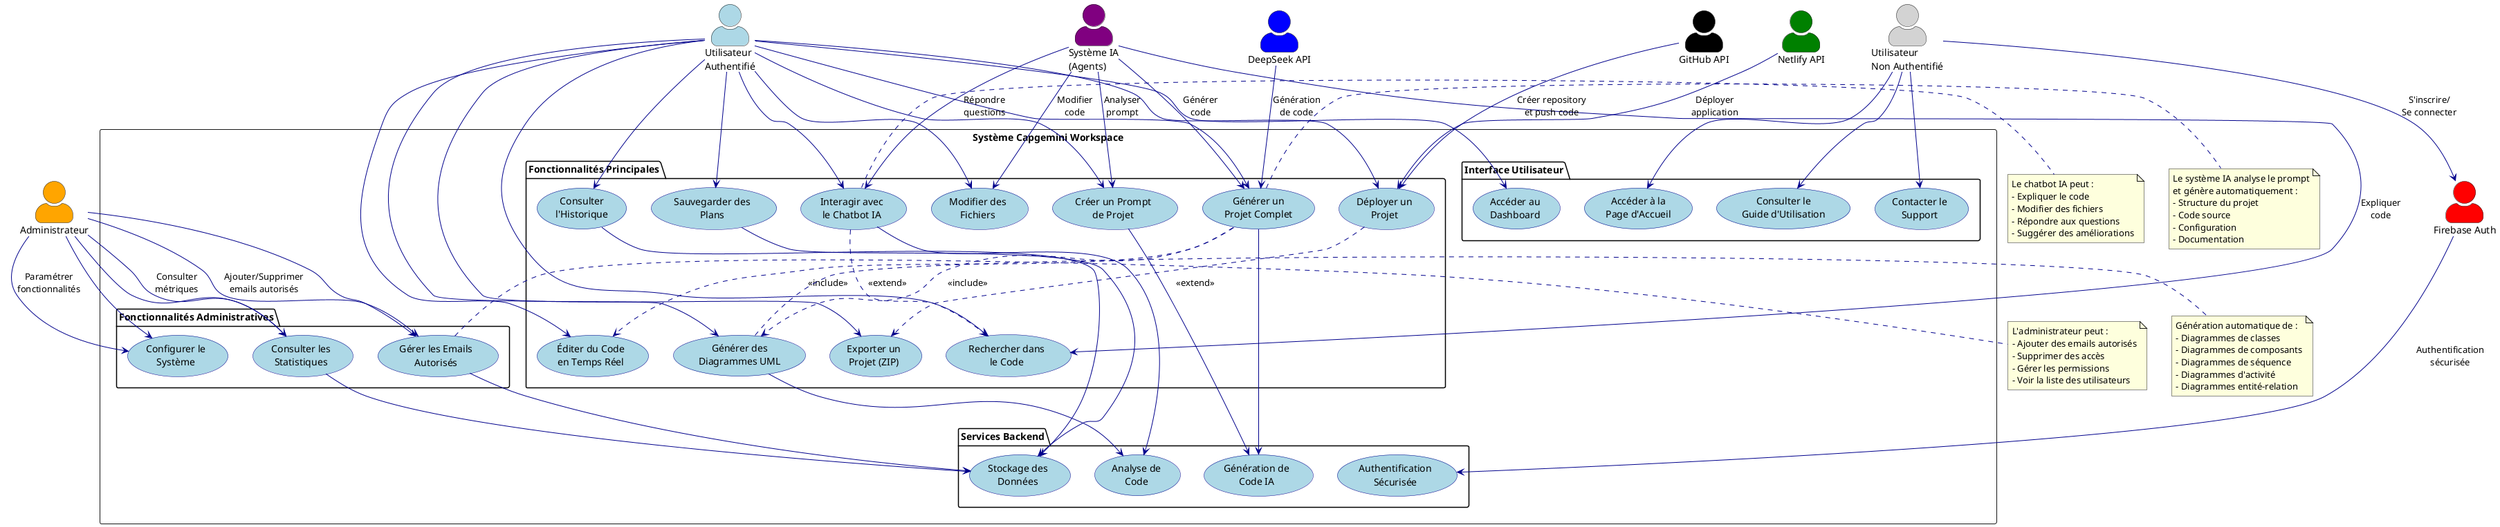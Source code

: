 @startuml "Diagramme de Cas d'Utilisation - Projet Capgemini NextJS"

!define RECTANGLE class

' Configuration du diagramme
skinparam actorStyle awesome
skinparam usecase {
    BackgroundColor LightBlue
    BorderColor DarkBlue
    ArrowColor DarkBlue
}

' Acteurs principaux
actor "Utilisateur\nNon Authentifié" as UNA #LightGray
actor "Utilisateur\nAuthentifié" as UA #LightBlue
actor "Administrateur" as ADMIN #Orange
actor "Système IA\n(Agents)" as AI #Purple

' Acteurs système externes
actor "Firebase Auth" as FIREBASE #Red
actor "GitHub API" as GITHUB #Black
actor "Netlify API" as NETLIFY #Green
actor "DeepSeek API" as DEEPSEEK #Blue

' Système principal
rectangle "Système Capgemini Workspace" as SYSTEM {
    ' Interface Utilisateur
    package "Interface Utilisateur" {
        usecase "Accéder à la\nPage d'Accueil" as UC1
        usecase "Consulter le\nGuide d'Utilisation" as UC2
        usecase "Contacter le\nSupport" as UC3
        usecase "Accéder au\nDashboard" as UC4
    }
    
    ' Fonctionnalités principales
    package "Fonctionnalités Principales" {
        usecase "Créer un Prompt\nde Projet" as UC5
        usecase "Générer un\nProjet Complet" as UC6
        usecase "Éditer du Code\nen Temps Réel" as UC7
        usecase "Générer des\nDiagrammes UML" as UC8
        usecase "Interagir avec\nle Chatbot IA" as UC9
        usecase "Exporter un\nProjet (ZIP)" as UC10
        usecase "Déployer un\nProjet" as UC11
        usecase "Sauvegarder des\nPlans" as UC12
        usecase "Consulter\nl'Historique" as UC13
        usecase "Rechercher dans\nle Code" as UC14
        usecase "Modifier des\nFichiers" as UC15
    }
    
    ' Fonctionnalités administratives
    package "Fonctionnalités Administratives" {
        usecase "Gérer les Emails\nAutorisés" as UC16
        usecase "Consulter les\nStatistiques" as UC17
        usecase "Configurer le\nSystème" as UC18
    }
    
    ' Services backend
    package "Services Backend" {
        usecase "Authentification\nSécurisée" as UC19
        usecase "Génération de\nCode IA" as UC20
        usecase "Analyse de\nCode" as UC21
        usecase "Stockage des\nDonnées" as UC22
    }
}

' Relations Utilisateur Non Authentifié
UNA --> UC1
UNA --> UC2
UNA --> UC3
UNA --> FIREBASE : "S'inscrire/\nSe connecter"

' Relations Utilisateur Authentifié
UA --> UC4
UA --> UC5
UA --> UC6
UA --> UC7
UA --> UC8
UA --> UC9
UA --> UC10
UA --> UC11
UA --> UC12
UA --> UC13
UA --> UC14
UA --> UC15

' Relations Administrateur
ADMIN --> UC16
ADMIN --> UC17
ADMIN --> UC18
ADMIN --> UC16 : "Ajouter/Supprimer\nemails autorisés"
ADMIN --> UC17 : "Consulter\nmétriques"
ADMIN --> UC18 : "Paramétrer\nfonctionnalités"

' Relations Système IA
AI --> UC5 : "Analyser\nprompt"
AI --> UC6 : "Générer\ncode"
AI --> UC9 : "Répondre\nquestions"
AI --> UC14 : "Expliquer\ncode"
AI --> UC15 : "Modifier\ncode"

' Relations APIs Externes
DEEPSEEK --> UC6 : "Génération\nde code"
GITHUB --> UC11 : "Créer repository\net push code"
NETLIFY --> UC11 : "Déployer\napplication"
FIREBASE --> UC19 : "Authentification\nsécurisée"

' Relations internes du système
UC5 --> UC20
UC6 --> UC20
UC9 --> UC21
UC8 --> UC21
UC12 --> UC22
UC13 --> UC22
UC16 --> UC22
UC17 --> UC22

' Relations d'inclusion et d'extension
UC6 ..> UC7 : <<include>>
UC6 ..> UC8 : <<include>>
UC9 ..> UC14 : <<extend>>
UC11 ..> UC10 : <<extend>>

' Notes explicatives
note right of UC6
  Le système IA analyse le prompt
  et génère automatiquement :
  - Structure du projet
  - Code source
  - Configuration
  - Documentation
end note

note right of UC9
  Le chatbot IA peut :
  - Expliquer le code
  - Modifier des fichiers
  - Répondre aux questions
  - Suggérer des améliorations
end note

note right of UC16
  L'administrateur peut :
  - Ajouter des emails autorisés
  - Supprimer des accès
  - Gérer les permissions
  - Voir la liste des utilisateurs
end note

note right of UC8
  Génération automatique de :
  - Diagrammes de classes
  - Diagrammes de composants
  - Diagrammes de séquence
  - Diagrammes d'activité
  - Diagrammes entité-relation
end note

@enduml 
